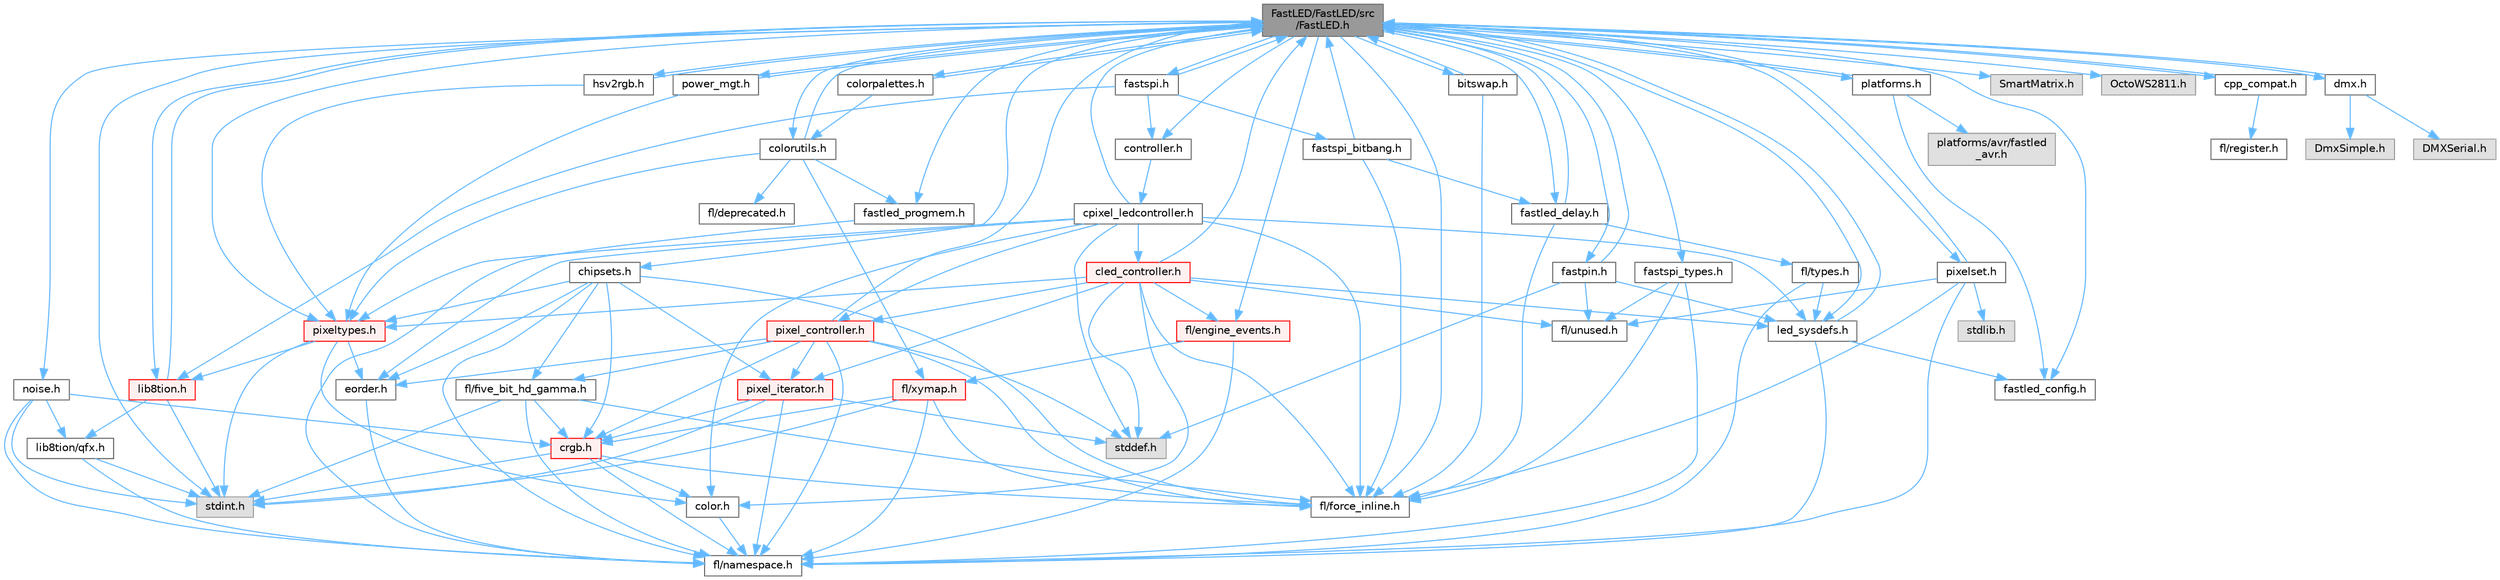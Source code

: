 digraph "FastLED/FastLED/src/FastLED.h"
{
 // LATEX_PDF_SIZE
  bgcolor="transparent";
  edge [fontname=Helvetica,fontsize=10,labelfontname=Helvetica,labelfontsize=10];
  node [fontname=Helvetica,fontsize=10,shape=box,height=0.2,width=0.4];
  Node1 [id="Node000001",label="FastLED/FastLED/src\l/FastLED.h",height=0.2,width=0.4,color="gray40", fillcolor="grey60", style="filled", fontcolor="black",tooltip="central include file for FastLED, defines the CFastLED class/object"];
  Node1 -> Node2 [id="edge1_Node000001_Node000002",color="steelblue1",style="solid",tooltip=" "];
  Node2 [id="Node000002",label="stdint.h",height=0.2,width=0.4,color="grey60", fillcolor="#E0E0E0", style="filled",tooltip=" "];
  Node1 -> Node3 [id="edge2_Node000001_Node000003",color="steelblue1",style="solid",tooltip=" "];
  Node3 [id="Node000003",label="SmartMatrix.h",height=0.2,width=0.4,color="grey60", fillcolor="#E0E0E0", style="filled",tooltip=" "];
  Node1 -> Node4 [id="edge3_Node000001_Node000004",color="steelblue1",style="solid",tooltip=" "];
  Node4 [id="Node000004",label="OctoWS2811.h",height=0.2,width=0.4,color="grey60", fillcolor="#E0E0E0", style="filled",tooltip=" "];
  Node1 -> Node5 [id="edge4_Node000001_Node000005",color="steelblue1",style="solid",tooltip=" "];
  Node5 [id="Node000005",label="fl/force_inline.h",height=0.2,width=0.4,color="grey40", fillcolor="white", style="filled",URL="$d8/d2d/fl_2force__inline_8h.html",tooltip=" "];
  Node1 -> Node6 [id="edge5_Node000001_Node000006",color="steelblue1",style="solid",tooltip=" "];
  Node6 [id="Node000006",label="cpp_compat.h",height=0.2,width=0.4,color="grey40", fillcolor="white", style="filled",URL="$d9/d13/cpp__compat_8h.html",tooltip="Compatibility functions based on C++ version."];
  Node6 -> Node1 [id="edge6_Node000006_Node000001",color="steelblue1",style="solid",tooltip=" "];
  Node6 -> Node7 [id="edge7_Node000006_Node000007",color="steelblue1",style="solid",tooltip=" "];
  Node7 [id="Node000007",label="fl/register.h",height=0.2,width=0.4,color="grey40", fillcolor="white", style="filled",URL="$d8/dc1/fl_2register_8h.html",tooltip=" "];
  Node1 -> Node8 [id="edge8_Node000001_Node000008",color="steelblue1",style="solid",tooltip=" "];
  Node8 [id="Node000008",label="fastled_config.h",height=0.2,width=0.4,color="grey40", fillcolor="white", style="filled",URL="$d5/d11/fastled__config_8h.html",tooltip="Contains definitions that can be used to configure FastLED at compile time."];
  Node1 -> Node9 [id="edge9_Node000001_Node000009",color="steelblue1",style="solid",tooltip=" "];
  Node9 [id="Node000009",label="led_sysdefs.h",height=0.2,width=0.4,color="grey40", fillcolor="white", style="filled",URL="$d9/d3e/led__sysdefs_8h.html",tooltip="Determines which platform system definitions to include."];
  Node9 -> Node1 [id="edge10_Node000009_Node000001",color="steelblue1",style="solid",tooltip=" "];
  Node9 -> Node8 [id="edge11_Node000009_Node000008",color="steelblue1",style="solid",tooltip=" "];
  Node9 -> Node10 [id="edge12_Node000009_Node000010",color="steelblue1",style="solid",tooltip=" "];
  Node10 [id="Node000010",label="fl/namespace.h",height=0.2,width=0.4,color="grey40", fillcolor="white", style="filled",URL="$df/d2a/namespace_8h.html",tooltip="Implements the FastLED namespace macros."];
  Node1 -> Node11 [id="edge13_Node000001_Node000011",color="steelblue1",style="solid",tooltip=" "];
  Node11 [id="Node000011",label="fastled_delay.h",height=0.2,width=0.4,color="grey40", fillcolor="white", style="filled",URL="$d0/da8/fastled__delay_8h.html",tooltip="Utility functions and classes for managing delay cycles."];
  Node11 -> Node1 [id="edge14_Node000011_Node000001",color="steelblue1",style="solid",tooltip=" "];
  Node11 -> Node12 [id="edge15_Node000011_Node000012",color="steelblue1",style="solid",tooltip=" "];
  Node12 [id="Node000012",label="fl/types.h",height=0.2,width=0.4,color="grey40", fillcolor="white", style="filled",URL="$d7/da1/fl_2types_8h.html",tooltip=" "];
  Node12 -> Node9 [id="edge16_Node000012_Node000009",color="steelblue1",style="solid",tooltip=" "];
  Node12 -> Node10 [id="edge17_Node000012_Node000010",color="steelblue1",style="solid",tooltip=" "];
  Node11 -> Node5 [id="edge18_Node000011_Node000005",color="steelblue1",style="solid",tooltip=" "];
  Node1 -> Node13 [id="edge19_Node000001_Node000013",color="steelblue1",style="solid",tooltip=" "];
  Node13 [id="Node000013",label="bitswap.h",height=0.2,width=0.4,color="grey40", fillcolor="white", style="filled",URL="$de/ded/bitswap_8h.html",tooltip="Functions for doing a rotation of bits/bytes used by parallel output."];
  Node13 -> Node1 [id="edge20_Node000013_Node000001",color="steelblue1",style="solid",tooltip=" "];
  Node13 -> Node5 [id="edge21_Node000013_Node000005",color="steelblue1",style="solid",tooltip=" "];
  Node1 -> Node14 [id="edge22_Node000001_Node000014",color="steelblue1",style="solid",tooltip=" "];
  Node14 [id="Node000014",label="controller.h",height=0.2,width=0.4,color="grey40", fillcolor="white", style="filled",URL="$d2/dd9/controller_8h.html",tooltip="deprecated: base definitions used by led controllers for writing out led data"];
  Node14 -> Node15 [id="edge23_Node000014_Node000015",color="steelblue1",style="solid",tooltip=" "];
  Node15 [id="Node000015",label="cpixel_ledcontroller.h",height=0.2,width=0.4,color="grey40", fillcolor="white", style="filled",URL="$d9/d57/cpixel__ledcontroller_8h.html",tooltip="defines the templated version of the CLEDController class"];
  Node15 -> Node16 [id="edge24_Node000015_Node000016",color="steelblue1",style="solid",tooltip=" "];
  Node16 [id="Node000016",label="stddef.h",height=0.2,width=0.4,color="grey60", fillcolor="#E0E0E0", style="filled",tooltip=" "];
  Node15 -> Node1 [id="edge25_Node000015_Node000001",color="steelblue1",style="solid",tooltip=" "];
  Node15 -> Node9 [id="edge26_Node000015_Node000009",color="steelblue1",style="solid",tooltip=" "];
  Node15 -> Node17 [id="edge27_Node000015_Node000017",color="steelblue1",style="solid",tooltip=" "];
  Node17 [id="Node000017",label="pixeltypes.h",height=0.2,width=0.4,color="red", fillcolor="#FFF0F0", style="filled",URL="$d2/dba/pixeltypes_8h.html",tooltip="Includes defintions for RGB and HSV pixels."];
  Node17 -> Node2 [id="edge28_Node000017_Node000002",color="steelblue1",style="solid",tooltip=" "];
  Node17 -> Node18 [id="edge29_Node000017_Node000018",color="steelblue1",style="solid",tooltip=" "];
  Node18 [id="Node000018",label="lib8tion.h",height=0.2,width=0.4,color="red", fillcolor="#FFF0F0", style="filled",URL="$df/da5/lib8tion_8h.html",tooltip="Fast, efficient 8-bit math functions specifically designed for high-performance LED programming."];
  Node18 -> Node1 [id="edge30_Node000018_Node000001",color="steelblue1",style="solid",tooltip=" "];
  Node18 -> Node2 [id="edge31_Node000018_Node000002",color="steelblue1",style="solid",tooltip=" "];
  Node18 -> Node21 [id="edge32_Node000018_Node000021",color="steelblue1",style="solid",tooltip=" "];
  Node21 [id="Node000021",label="lib8tion/qfx.h",height=0.2,width=0.4,color="grey40", fillcolor="white", style="filled",URL="$d2/d19/qfx_8h.html",tooltip=" "];
  Node21 -> Node2 [id="edge33_Node000021_Node000002",color="steelblue1",style="solid",tooltip=" "];
  Node21 -> Node10 [id="edge34_Node000021_Node000010",color="steelblue1",style="solid",tooltip=" "];
  Node17 -> Node27 [id="edge35_Node000017_Node000027",color="steelblue1",style="solid",tooltip=" "];
  Node27 [id="Node000027",label="color.h",height=0.2,width=0.4,color="grey40", fillcolor="white", style="filled",URL="$d2/d6b/src_2color_8h.html",tooltip="Contains definitions for color correction and temperature."];
  Node27 -> Node10 [id="edge36_Node000027_Node000010",color="steelblue1",style="solid",tooltip=" "];
  Node17 -> Node32 [id="edge37_Node000017_Node000032",color="steelblue1",style="solid",tooltip=" "];
  Node32 [id="Node000032",label="eorder.h",height=0.2,width=0.4,color="grey40", fillcolor="white", style="filled",URL="$db/d07/eorder_8h.html",tooltip="Defines color channel ordering enumerations."];
  Node32 -> Node10 [id="edge38_Node000032_Node000010",color="steelblue1",style="solid",tooltip=" "];
  Node15 -> Node27 [id="edge39_Node000015_Node000027",color="steelblue1",style="solid",tooltip=" "];
  Node15 -> Node32 [id="edge40_Node000015_Node000032",color="steelblue1",style="solid",tooltip=" "];
  Node15 -> Node5 [id="edge41_Node000015_Node000005",color="steelblue1",style="solid",tooltip=" "];
  Node15 -> Node41 [id="edge42_Node000015_Node000041",color="steelblue1",style="solid",tooltip=" "];
  Node41 [id="Node000041",label="pixel_controller.h",height=0.2,width=0.4,color="red", fillcolor="#FFF0F0", style="filled",URL="$d5/d4d/pixel__controller_8h.html",tooltip="Low level pixel data writing class."];
  Node41 -> Node16 [id="edge43_Node000041_Node000016",color="steelblue1",style="solid",tooltip=" "];
  Node41 -> Node1 [id="edge44_Node000041_Node000001",color="steelblue1",style="solid",tooltip=" "];
  Node41 -> Node43 [id="edge45_Node000041_Node000043",color="steelblue1",style="solid",tooltip=" "];
  Node43 [id="Node000043",label="fl/five_bit_hd_gamma.h",height=0.2,width=0.4,color="grey40", fillcolor="white", style="filled",URL="$dc/d44/five__bit__hd__gamma_8h.html",tooltip="Declares functions for five-bit gamma correction."];
  Node43 -> Node2 [id="edge46_Node000043_Node000002",color="steelblue1",style="solid",tooltip=" "];
  Node43 -> Node10 [id="edge47_Node000043_Node000010",color="steelblue1",style="solid",tooltip=" "];
  Node43 -> Node5 [id="edge48_Node000043_Node000005",color="steelblue1",style="solid",tooltip=" "];
  Node43 -> Node25 [id="edge49_Node000043_Node000025",color="steelblue1",style="solid",tooltip=" "];
  Node25 [id="Node000025",label="crgb.h",height=0.2,width=0.4,color="red", fillcolor="#FFF0F0", style="filled",URL="$db/dd1/crgb_8h.html",tooltip="Defines the red, green, and blue (RGB) pixel struct."];
  Node25 -> Node2 [id="edge50_Node000025_Node000002",color="steelblue1",style="solid",tooltip=" "];
  Node25 -> Node10 [id="edge51_Node000025_Node000010",color="steelblue1",style="solid",tooltip=" "];
  Node25 -> Node27 [id="edge52_Node000025_Node000027",color="steelblue1",style="solid",tooltip=" "];
  Node25 -> Node5 [id="edge53_Node000025_Node000005",color="steelblue1",style="solid",tooltip=" "];
  Node41 -> Node5 [id="edge54_Node000041_Node000005",color="steelblue1",style="solid",tooltip=" "];
  Node41 -> Node10 [id="edge55_Node000041_Node000010",color="steelblue1",style="solid",tooltip=" "];
  Node41 -> Node32 [id="edge56_Node000041_Node000032",color="steelblue1",style="solid",tooltip=" "];
  Node41 -> Node45 [id="edge57_Node000041_Node000045",color="steelblue1",style="solid",tooltip=" "];
  Node45 [id="Node000045",label="pixel_iterator.h",height=0.2,width=0.4,color="red", fillcolor="#FFF0F0", style="filled",URL="$d8/d6c/pixel__iterator_8h.html",tooltip="Non-templated low level pixel data writing class."];
  Node45 -> Node16 [id="edge58_Node000045_Node000016",color="steelblue1",style="solid",tooltip=" "];
  Node45 -> Node2 [id="edge59_Node000045_Node000002",color="steelblue1",style="solid",tooltip=" "];
  Node45 -> Node10 [id="edge60_Node000045_Node000010",color="steelblue1",style="solid",tooltip=" "];
  Node45 -> Node25 [id="edge61_Node000045_Node000025",color="steelblue1",style="solid",tooltip=" "];
  Node41 -> Node25 [id="edge62_Node000041_Node000025",color="steelblue1",style="solid",tooltip=" "];
  Node15 -> Node46 [id="edge63_Node000015_Node000046",color="steelblue1",style="solid",tooltip=" "];
  Node46 [id="Node000046",label="cled_controller.h",height=0.2,width=0.4,color="red", fillcolor="#FFF0F0", style="filled",URL="$db/d6d/cled__controller_8h.html",tooltip="base definitions used by led controllers for writing out led data"];
  Node46 -> Node16 [id="edge64_Node000046_Node000016",color="steelblue1",style="solid",tooltip=" "];
  Node46 -> Node1 [id="edge65_Node000046_Node000001",color="steelblue1",style="solid",tooltip=" "];
  Node46 -> Node9 [id="edge66_Node000046_Node000009",color="steelblue1",style="solid",tooltip=" "];
  Node46 -> Node17 [id="edge67_Node000046_Node000017",color="steelblue1",style="solid",tooltip=" "];
  Node46 -> Node27 [id="edge68_Node000046_Node000027",color="steelblue1",style="solid",tooltip=" "];
  Node46 -> Node5 [id="edge69_Node000046_Node000005",color="steelblue1",style="solid",tooltip=" "];
  Node46 -> Node47 [id="edge70_Node000046_Node000047",color="steelblue1",style="solid",tooltip=" "];
  Node47 [id="Node000047",label="fl/unused.h",height=0.2,width=0.4,color="grey40", fillcolor="white", style="filled",URL="$d8/d4b/unused_8h.html",tooltip=" "];
  Node46 -> Node41 [id="edge71_Node000046_Node000041",color="steelblue1",style="solid",tooltip=" "];
  Node46 -> Node45 [id="edge72_Node000046_Node000045",color="steelblue1",style="solid",tooltip=" "];
  Node46 -> Node48 [id="edge73_Node000046_Node000048",color="steelblue1",style="solid",tooltip=" "];
  Node48 [id="Node000048",label="fl/engine_events.h",height=0.2,width=0.4,color="red", fillcolor="#FFF0F0", style="filled",URL="$dc/dd9/fl_2engine__events_8h.html",tooltip=" "];
  Node48 -> Node50 [id="edge74_Node000048_Node000050",color="steelblue1",style="solid",tooltip=" "];
  Node50 [id="Node000050",label="fl/xymap.h",height=0.2,width=0.4,color="red", fillcolor="#FFF0F0", style="filled",URL="$d6/dc9/fl_2xymap_8h.html",tooltip=" "];
  Node50 -> Node2 [id="edge75_Node000050_Node000002",color="steelblue1",style="solid",tooltip=" "];
  Node50 -> Node25 [id="edge76_Node000050_Node000025",color="steelblue1",style="solid",tooltip=" "];
  Node50 -> Node5 [id="edge77_Node000050_Node000005",color="steelblue1",style="solid",tooltip=" "];
  Node50 -> Node10 [id="edge78_Node000050_Node000010",color="steelblue1",style="solid",tooltip=" "];
  Node48 -> Node10 [id="edge79_Node000048_Node000010",color="steelblue1",style="solid",tooltip=" "];
  Node1 -> Node62 [id="edge80_Node000001_Node000062",color="steelblue1",style="solid",tooltip=" "];
  Node62 [id="Node000062",label="fastpin.h",height=0.2,width=0.4,color="grey40", fillcolor="white", style="filled",URL="$db/d65/fastpin_8h.html",tooltip="Class base definitions for defining fast pin access."];
  Node62 -> Node1 [id="edge81_Node000062_Node000001",color="steelblue1",style="solid",tooltip=" "];
  Node62 -> Node9 [id="edge82_Node000062_Node000009",color="steelblue1",style="solid",tooltip=" "];
  Node62 -> Node16 [id="edge83_Node000062_Node000016",color="steelblue1",style="solid",tooltip=" "];
  Node62 -> Node47 [id="edge84_Node000062_Node000047",color="steelblue1",style="solid",tooltip=" "];
  Node1 -> Node63 [id="edge85_Node000001_Node000063",color="steelblue1",style="solid",tooltip=" "];
  Node63 [id="Node000063",label="fastspi_types.h",height=0.2,width=0.4,color="grey40", fillcolor="white", style="filled",URL="$d2/ddb/fastspi__types_8h.html",tooltip="Data types and constants used by SPI interfaces."];
  Node63 -> Node5 [id="edge86_Node000063_Node000005",color="steelblue1",style="solid",tooltip=" "];
  Node63 -> Node10 [id="edge87_Node000063_Node000010",color="steelblue1",style="solid",tooltip=" "];
  Node63 -> Node47 [id="edge88_Node000063_Node000047",color="steelblue1",style="solid",tooltip=" "];
  Node1 -> Node64 [id="edge89_Node000001_Node000064",color="steelblue1",style="solid",tooltip=" "];
  Node64 [id="Node000064",label="dmx.h",height=0.2,width=0.4,color="grey40", fillcolor="white", style="filled",URL="$d3/de1/dmx_8h.html",tooltip="Defines the DMX512-based LED controllers."];
  Node64 -> Node1 [id="edge90_Node000064_Node000001",color="steelblue1",style="solid",tooltip=" "];
  Node64 -> Node65 [id="edge91_Node000064_Node000065",color="steelblue1",style="solid",tooltip=" "];
  Node65 [id="Node000065",label="DmxSimple.h",height=0.2,width=0.4,color="grey60", fillcolor="#E0E0E0", style="filled",tooltip=" "];
  Node64 -> Node66 [id="edge92_Node000064_Node000066",color="steelblue1",style="solid",tooltip=" "];
  Node66 [id="Node000066",label="DMXSerial.h",height=0.2,width=0.4,color="grey60", fillcolor="#E0E0E0", style="filled",tooltip=" "];
  Node1 -> Node67 [id="edge93_Node000001_Node000067",color="steelblue1",style="solid",tooltip=" "];
  Node67 [id="Node000067",label="platforms.h",height=0.2,width=0.4,color="grey40", fillcolor="white", style="filled",URL="$da/dc9/platforms_8h.html",tooltip="Determines which platforms headers to include."];
  Node67 -> Node1 [id="edge94_Node000067_Node000001",color="steelblue1",style="solid",tooltip=" "];
  Node67 -> Node8 [id="edge95_Node000067_Node000008",color="steelblue1",style="solid",tooltip=" "];
  Node67 -> Node68 [id="edge96_Node000067_Node000068",color="steelblue1",style="solid",tooltip=" "];
  Node68 [id="Node000068",label="platforms/avr/fastled\l_avr.h",height=0.2,width=0.4,color="grey60", fillcolor="#E0E0E0", style="filled",tooltip=" "];
  Node1 -> Node69 [id="edge97_Node000001_Node000069",color="steelblue1",style="solid",tooltip=" "];
  Node69 [id="Node000069",label="fastled_progmem.h",height=0.2,width=0.4,color="grey40", fillcolor="white", style="filled",URL="$df/dab/fastled__progmem_8h.html",tooltip="Wrapper definitions to allow seamless use of PROGMEM in environments that have it."];
  Node69 -> Node10 [id="edge98_Node000069_Node000010",color="steelblue1",style="solid",tooltip=" "];
  Node1 -> Node18 [id="edge99_Node000001_Node000018",color="steelblue1",style="solid",tooltip=" "];
  Node1 -> Node17 [id="edge100_Node000001_Node000017",color="steelblue1",style="solid",tooltip=" "];
  Node1 -> Node70 [id="edge101_Node000001_Node000070",color="steelblue1",style="solid",tooltip=" "];
  Node70 [id="Node000070",label="hsv2rgb.h",height=0.2,width=0.4,color="grey40", fillcolor="white", style="filled",URL="$de/d9a/hsv2rgb_8h.html",tooltip="Functions to convert from the HSV colorspace to the RGB colorspace."];
  Node70 -> Node1 [id="edge102_Node000070_Node000001",color="steelblue1",style="solid",tooltip=" "];
  Node70 -> Node17 [id="edge103_Node000070_Node000017",color="steelblue1",style="solid",tooltip=" "];
  Node1 -> Node71 [id="edge104_Node000001_Node000071",color="steelblue1",style="solid",tooltip=" "];
  Node71 [id="Node000071",label="colorutils.h",height=0.2,width=0.4,color="grey40", fillcolor="white", style="filled",URL="$d1/dfb/colorutils_8h.html",tooltip="Utility functions for color fill, palettes, blending, and more."];
  Node71 -> Node1 [id="edge105_Node000071_Node000001",color="steelblue1",style="solid",tooltip=" "];
  Node71 -> Node17 [id="edge106_Node000071_Node000017",color="steelblue1",style="solid",tooltip=" "];
  Node71 -> Node69 [id="edge107_Node000071_Node000069",color="steelblue1",style="solid",tooltip=" "];
  Node71 -> Node50 [id="edge108_Node000071_Node000050",color="steelblue1",style="solid",tooltip=" "];
  Node71 -> Node72 [id="edge109_Node000071_Node000072",color="steelblue1",style="solid",tooltip=" "];
  Node72 [id="Node000072",label="fl/deprecated.h",height=0.2,width=0.4,color="grey40", fillcolor="white", style="filled",URL="$d4/dce/deprecated_8h.html",tooltip=" "];
  Node1 -> Node73 [id="edge110_Node000001_Node000073",color="steelblue1",style="solid",tooltip=" "];
  Node73 [id="Node000073",label="pixelset.h",height=0.2,width=0.4,color="grey40", fillcolor="white", style="filled",URL="$d4/d46/pixelset_8h.html",tooltip="Declares classes for managing logical groups of LEDs."];
  Node73 -> Node1 [id="edge111_Node000073_Node000001",color="steelblue1",style="solid",tooltip=" "];
  Node73 -> Node5 [id="edge112_Node000073_Node000005",color="steelblue1",style="solid",tooltip=" "];
  Node73 -> Node47 [id="edge113_Node000073_Node000047",color="steelblue1",style="solid",tooltip=" "];
  Node73 -> Node74 [id="edge114_Node000073_Node000074",color="steelblue1",style="solid",tooltip=" "];
  Node74 [id="Node000074",label="stdlib.h",height=0.2,width=0.4,color="grey60", fillcolor="#E0E0E0", style="filled",tooltip=" "];
  Node73 -> Node10 [id="edge115_Node000073_Node000010",color="steelblue1",style="solid",tooltip=" "];
  Node1 -> Node75 [id="edge116_Node000001_Node000075",color="steelblue1",style="solid",tooltip=" "];
  Node75 [id="Node000075",label="colorpalettes.h",height=0.2,width=0.4,color="grey40", fillcolor="white", style="filled",URL="$dc/dcc/colorpalettes_8h.html",tooltip="Declarations for the predefined color palettes supplied by FastLED."];
  Node75 -> Node1 [id="edge117_Node000075_Node000001",color="steelblue1",style="solid",tooltip=" "];
  Node75 -> Node71 [id="edge118_Node000075_Node000071",color="steelblue1",style="solid",tooltip=" "];
  Node1 -> Node76 [id="edge119_Node000001_Node000076",color="steelblue1",style="solid",tooltip=" "];
  Node76 [id="Node000076",label="noise.h",height=0.2,width=0.4,color="grey40", fillcolor="white", style="filled",URL="$d1/d31/noise_8h.html",tooltip="Functions to generate and fill arrays with noise."];
  Node76 -> Node2 [id="edge120_Node000076_Node000002",color="steelblue1",style="solid",tooltip=" "];
  Node76 -> Node25 [id="edge121_Node000076_Node000025",color="steelblue1",style="solid",tooltip=" "];
  Node76 -> Node10 [id="edge122_Node000076_Node000010",color="steelblue1",style="solid",tooltip=" "];
  Node76 -> Node21 [id="edge123_Node000076_Node000021",color="steelblue1",style="solid",tooltip=" "];
  Node1 -> Node77 [id="edge124_Node000001_Node000077",color="steelblue1",style="solid",tooltip=" "];
  Node77 [id="Node000077",label="power_mgt.h",height=0.2,width=0.4,color="grey40", fillcolor="white", style="filled",URL="$dc/d5b/power__mgt_8h.html",tooltip="Functions to limit the power used by FastLED."];
  Node77 -> Node1 [id="edge125_Node000077_Node000001",color="steelblue1",style="solid",tooltip=" "];
  Node77 -> Node17 [id="edge126_Node000077_Node000017",color="steelblue1",style="solid",tooltip=" "];
  Node1 -> Node78 [id="edge127_Node000001_Node000078",color="steelblue1",style="solid",tooltip=" "];
  Node78 [id="Node000078",label="fastspi.h",height=0.2,width=0.4,color="grey40", fillcolor="white", style="filled",URL="$d6/ddc/fastspi_8h.html",tooltip="Serial peripheral interface (SPI) definitions per platform."];
  Node78 -> Node1 [id="edge128_Node000078_Node000001",color="steelblue1",style="solid",tooltip=" "];
  Node78 -> Node14 [id="edge129_Node000078_Node000014",color="steelblue1",style="solid",tooltip=" "];
  Node78 -> Node18 [id="edge130_Node000078_Node000018",color="steelblue1",style="solid",tooltip=" "];
  Node78 -> Node79 [id="edge131_Node000078_Node000079",color="steelblue1",style="solid",tooltip=" "];
  Node79 [id="Node000079",label="fastspi_bitbang.h",height=0.2,width=0.4,color="grey40", fillcolor="white", style="filled",URL="$d9/d8d/fastspi__bitbang_8h.html",tooltip="Software SPI (aka bit-banging) support."];
  Node79 -> Node1 [id="edge132_Node000079_Node000001",color="steelblue1",style="solid",tooltip=" "];
  Node79 -> Node11 [id="edge133_Node000079_Node000011",color="steelblue1",style="solid",tooltip=" "];
  Node79 -> Node5 [id="edge134_Node000079_Node000005",color="steelblue1",style="solid",tooltip=" "];
  Node1 -> Node80 [id="edge135_Node000001_Node000080",color="steelblue1",style="solid",tooltip=" "];
  Node80 [id="Node000080",label="chipsets.h",height=0.2,width=0.4,color="grey40", fillcolor="white", style="filled",URL="$db/d66/chipsets_8h.html",tooltip="Contains the bulk of the definitions for the various LED chipsets supported."];
  Node80 -> Node17 [id="edge136_Node000080_Node000017",color="steelblue1",style="solid",tooltip=" "];
  Node80 -> Node43 [id="edge137_Node000080_Node000043",color="steelblue1",style="solid",tooltip=" "];
  Node80 -> Node5 [id="edge138_Node000080_Node000005",color="steelblue1",style="solid",tooltip=" "];
  Node80 -> Node45 [id="edge139_Node000080_Node000045",color="steelblue1",style="solid",tooltip=" "];
  Node80 -> Node25 [id="edge140_Node000080_Node000025",color="steelblue1",style="solid",tooltip=" "];
  Node80 -> Node32 [id="edge141_Node000080_Node000032",color="steelblue1",style="solid",tooltip=" "];
  Node80 -> Node10 [id="edge142_Node000080_Node000010",color="steelblue1",style="solid",tooltip=" "];
  Node1 -> Node48 [id="edge143_Node000001_Node000048",color="steelblue1",style="solid",tooltip=" "];
}
